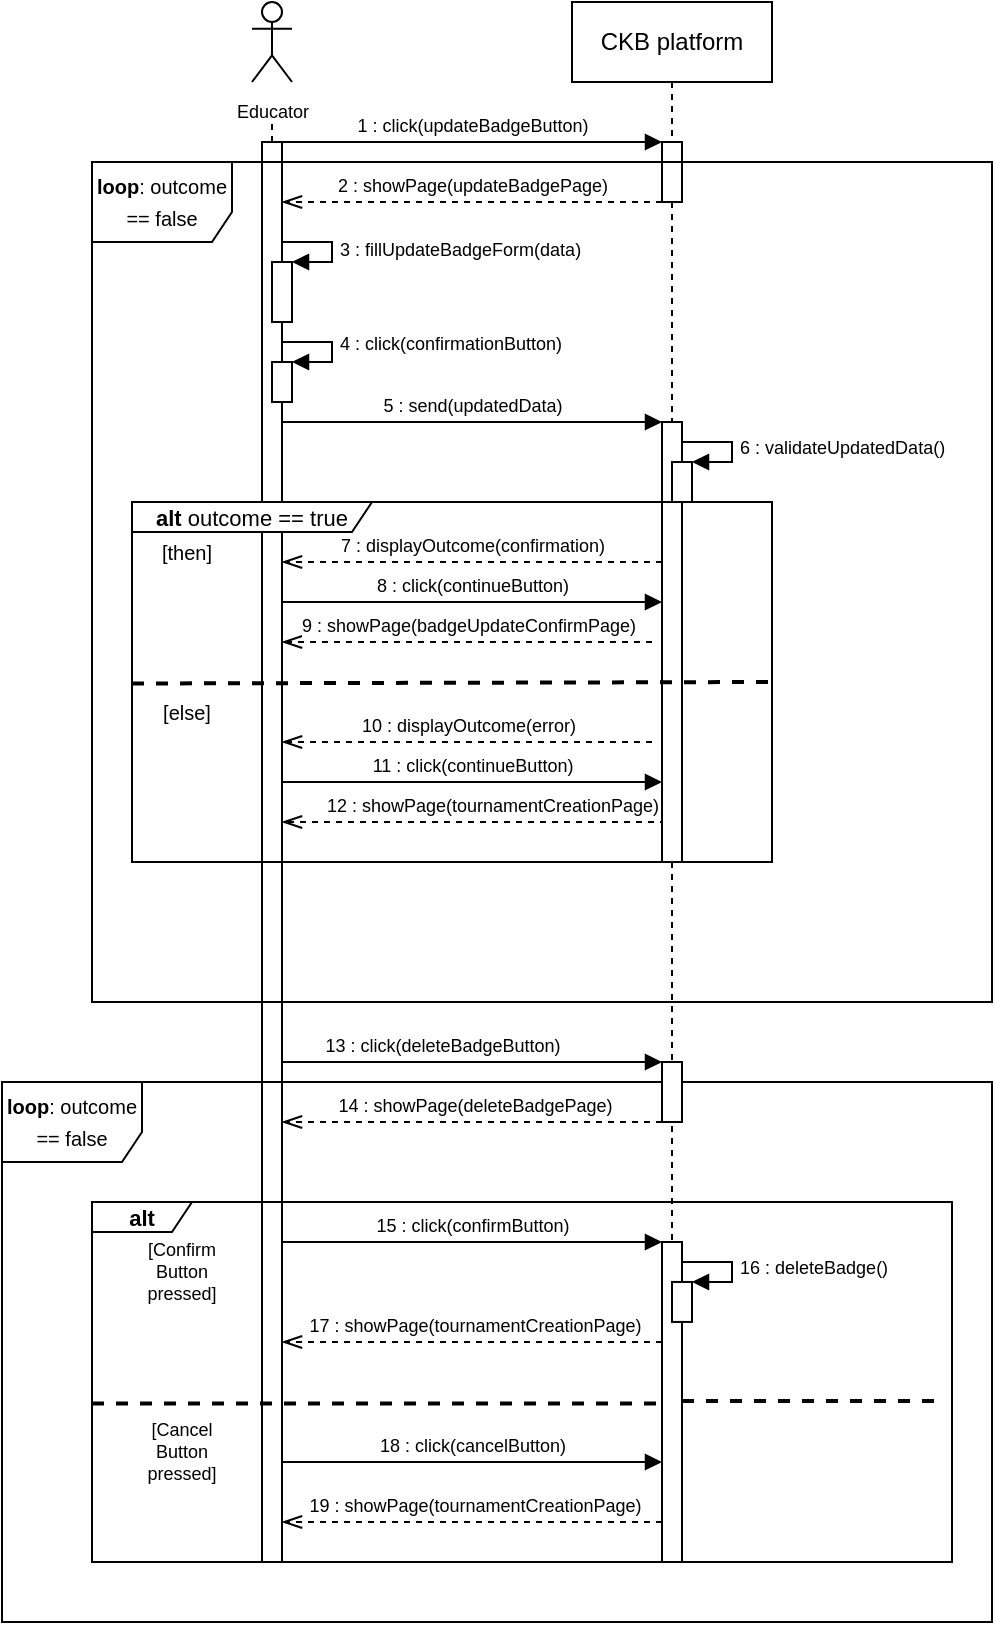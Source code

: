 <mxfile version="22.1.5" type="device">
  <diagram name="Page-1" id="2YBvvXClWsGukQMizWep">
    <mxGraphModel dx="704" dy="627" grid="1" gridSize="10" guides="1" tooltips="1" connect="1" arrows="1" fold="1" page="1" pageScale="1" pageWidth="850" pageHeight="1100" math="0" shadow="0">
      <root>
        <mxCell id="0" />
        <mxCell id="1" parent="0" />
        <mxCell id="QFnC96fmeQrWTmHDwa4i-30" value="CKB platform" style="shape=umlLifeline;perimeter=lifelinePerimeter;whiteSpace=wrap;html=1;container=0;dropTarget=0;collapsible=0;recursiveResize=0;outlineConnect=0;portConstraint=eastwest;newEdgeStyle={&quot;edgeStyle&quot;:&quot;elbowEdgeStyle&quot;,&quot;elbow&quot;:&quot;vertical&quot;,&quot;curved&quot;:0,&quot;rounded&quot;:0};" vertex="1" parent="1">
          <mxGeometry x="570" y="370" width="100" height="780" as="geometry" />
        </mxCell>
        <mxCell id="QFnC96fmeQrWTmHDwa4i-31" value="" style="html=1;points=[];perimeter=orthogonalPerimeter;outlineConnect=0;targetShapes=umlLifeline;portConstraint=eastwest;newEdgeStyle={&quot;edgeStyle&quot;:&quot;elbowEdgeStyle&quot;,&quot;elbow&quot;:&quot;vertical&quot;,&quot;curved&quot;:0,&quot;rounded&quot;:0};" vertex="1" parent="QFnC96fmeQrWTmHDwa4i-30">
          <mxGeometry x="45" y="70" width="10" height="30" as="geometry" />
        </mxCell>
        <mxCell id="QFnC96fmeQrWTmHDwa4i-32" value="" style="html=1;points=[];perimeter=orthogonalPerimeter;outlineConnect=0;targetShapes=umlLifeline;portConstraint=eastwest;newEdgeStyle={&quot;edgeStyle&quot;:&quot;elbowEdgeStyle&quot;,&quot;elbow&quot;:&quot;vertical&quot;,&quot;curved&quot;:0,&quot;rounded&quot;:0};" vertex="1" parent="QFnC96fmeQrWTmHDwa4i-30">
          <mxGeometry x="45" y="210" width="10" height="220" as="geometry" />
        </mxCell>
        <mxCell id="QFnC96fmeQrWTmHDwa4i-33" value="" style="html=1;points=[[0,0,0,0,5],[0,1,0,0,-5],[1,0,0,0,5],[1,1,0,0,-5]];perimeter=orthogonalPerimeter;outlineConnect=0;targetShapes=umlLifeline;portConstraint=eastwest;newEdgeStyle={&quot;curved&quot;:0,&quot;rounded&quot;:0};" vertex="1" parent="QFnC96fmeQrWTmHDwa4i-30">
          <mxGeometry x="50" y="230" width="10" height="20" as="geometry" />
        </mxCell>
        <mxCell id="QFnC96fmeQrWTmHDwa4i-34" value="&lt;font style=&quot;font-size: 9px;&quot;&gt;6 : validate&lt;/font&gt;&lt;font style=&quot;font-size: 9px;&quot;&gt;UpdatedData&lt;/font&gt;&lt;font style=&quot;font-size: 9px;&quot;&gt;()&lt;/font&gt;" style="html=1;align=left;spacingLeft=2;endArrow=block;rounded=0;edgeStyle=orthogonalEdgeStyle;curved=0;rounded=0;" edge="1" parent="QFnC96fmeQrWTmHDwa4i-30" target="QFnC96fmeQrWTmHDwa4i-33">
          <mxGeometry relative="1" as="geometry">
            <mxPoint x="55" y="220.034" as="sourcePoint" />
            <Array as="points">
              <mxPoint x="80" y="220" />
              <mxPoint x="80" y="230" />
            </Array>
            <mxPoint x="55.0" y="200" as="targetPoint" />
          </mxGeometry>
        </mxCell>
        <mxCell id="QFnC96fmeQrWTmHDwa4i-35" value="&lt;font style=&quot;font-size: 9px;&quot;&gt;Educator&lt;/font&gt;" style="shape=umlActor;verticalLabelPosition=bottom;verticalAlign=top;html=1;outlineConnect=0;" vertex="1" parent="1">
          <mxGeometry x="410" y="370" width="20" height="40" as="geometry" />
        </mxCell>
        <mxCell id="QFnC96fmeQrWTmHDwa4i-36" value="" style="endArrow=none;dashed=1;html=1;rounded=0;" edge="1" parent="1" source="QFnC96fmeQrWTmHDwa4i-38">
          <mxGeometry width="50" height="50" relative="1" as="geometry">
            <mxPoint x="420" y="680" as="sourcePoint" />
            <mxPoint x="420" y="430" as="targetPoint" />
          </mxGeometry>
        </mxCell>
        <mxCell id="QFnC96fmeQrWTmHDwa4i-37" value="" style="endArrow=none;dashed=1;html=1;rounded=0;" edge="1" parent="1">
          <mxGeometry width="50" height="50" relative="1" as="geometry">
            <mxPoint x="420" y="800" as="sourcePoint" />
            <mxPoint x="420" y="790.0" as="targetPoint" />
          </mxGeometry>
        </mxCell>
        <mxCell id="QFnC96fmeQrWTmHDwa4i-38" value="" style="html=1;points=[];perimeter=orthogonalPerimeter;outlineConnect=0;targetShapes=umlLifeline;portConstraint=eastwest;newEdgeStyle={&quot;edgeStyle&quot;:&quot;elbowEdgeStyle&quot;,&quot;elbow&quot;:&quot;vertical&quot;,&quot;curved&quot;:0,&quot;rounded&quot;:0};" vertex="1" parent="1">
          <mxGeometry x="415" y="440" width="10" height="710" as="geometry" />
        </mxCell>
        <mxCell id="QFnC96fmeQrWTmHDwa4i-39" value="&lt;font style=&quot;font-size: 9px;&quot;&gt;1 : click(updateBadgeButton)&lt;/font&gt;" style="html=1;verticalAlign=bottom;endArrow=block;edgeStyle=elbowEdgeStyle;elbow=vertical;curved=0;rounded=0;" edge="1" parent="1" source="QFnC96fmeQrWTmHDwa4i-38" target="QFnC96fmeQrWTmHDwa4i-31">
          <mxGeometry relative="1" as="geometry">
            <mxPoint x="460" y="440" as="sourcePoint" />
            <Array as="points">
              <mxPoint x="540" y="440" />
            </Array>
            <mxPoint x="625" y="440" as="targetPoint" />
          </mxGeometry>
        </mxCell>
        <mxCell id="QFnC96fmeQrWTmHDwa4i-40" value="&lt;font style=&quot;font-size: 9px;&quot;&gt;2 : showPage(updateBadgePage)&lt;/font&gt;" style="html=1;verticalAlign=bottom;endArrow=openThin;dashed=1;endSize=8;edgeStyle=elbowEdgeStyle;elbow=vertical;curved=0;rounded=0;endFill=0;" edge="1" parent="1" source="QFnC96fmeQrWTmHDwa4i-31" target="QFnC96fmeQrWTmHDwa4i-38">
          <mxGeometry relative="1" as="geometry">
            <mxPoint x="460" y="470" as="targetPoint" />
            <Array as="points">
              <mxPoint x="515" y="470" />
            </Array>
            <mxPoint x="590" y="470" as="sourcePoint" />
          </mxGeometry>
        </mxCell>
        <mxCell id="QFnC96fmeQrWTmHDwa4i-41" value="" style="html=1;points=[[0,0,0,0,5],[0,1,0,0,-5],[1,0,0,0,5],[1,1,0,0,-5]];perimeter=orthogonalPerimeter;outlineConnect=0;targetShapes=umlLifeline;portConstraint=eastwest;newEdgeStyle={&quot;curved&quot;:0,&quot;rounded&quot;:0};" vertex="1" parent="1">
          <mxGeometry x="420" y="500" width="10" height="30" as="geometry" />
        </mxCell>
        <mxCell id="QFnC96fmeQrWTmHDwa4i-42" value="&lt;font style=&quot;font-size: 9px;&quot;&gt;5 : send(updatedData)&lt;/font&gt;" style="html=1;verticalAlign=bottom;endArrow=block;edgeStyle=elbowEdgeStyle;elbow=vertical;curved=0;rounded=0;" edge="1" parent="1">
          <mxGeometry relative="1" as="geometry">
            <mxPoint x="425.0" y="580" as="sourcePoint" />
            <Array as="points">
              <mxPoint x="540" y="580" />
            </Array>
            <mxPoint x="615" y="580" as="targetPoint" />
          </mxGeometry>
        </mxCell>
        <mxCell id="QFnC96fmeQrWTmHDwa4i-43" value="&lt;font style=&quot;font-size: 9px;&quot;&gt;7 : displayOutcome(confirmation)&lt;/font&gt;" style="html=1;verticalAlign=bottom;endArrow=openThin;dashed=1;endSize=8;edgeStyle=elbowEdgeStyle;elbow=vertical;curved=0;rounded=0;endFill=0;" edge="1" parent="1">
          <mxGeometry relative="1" as="geometry">
            <mxPoint x="425.0" y="650" as="targetPoint" />
            <Array as="points">
              <mxPoint x="520" y="650" />
            </Array>
            <mxPoint x="615" y="650" as="sourcePoint" />
          </mxGeometry>
        </mxCell>
        <mxCell id="QFnC96fmeQrWTmHDwa4i-44" value="&lt;b&gt;alt &lt;/b&gt;outcome == true" style="shape=umlFrame;whiteSpace=wrap;html=1;pointerEvents=0;width=120;height=15;fontSize=11;" vertex="1" parent="1">
          <mxGeometry x="350" y="620" width="320" height="180" as="geometry" />
        </mxCell>
        <mxCell id="QFnC96fmeQrWTmHDwa4i-45" value="[then]" style="text;html=1;strokeColor=none;fillColor=none;align=center;verticalAlign=middle;whiteSpace=wrap;rounded=0;fontSize=10;" vertex="1" parent="1">
          <mxGeometry x="360" y="640" width="35" height="10" as="geometry" />
        </mxCell>
        <mxCell id="QFnC96fmeQrWTmHDwa4i-46" value="" style="endArrow=none;dashed=1;html=1;rounded=0;exitX=0.001;exitY=0.409;exitDx=0;exitDy=0;exitPerimeter=0;strokeWidth=2;" edge="1" parent="1">
          <mxGeometry width="50" height="50" relative="1" as="geometry">
            <mxPoint x="350" y="710.75" as="sourcePoint" />
            <mxPoint x="670" y="710" as="targetPoint" />
          </mxGeometry>
        </mxCell>
        <mxCell id="QFnC96fmeQrWTmHDwa4i-47" value="[else]" style="text;html=1;strokeColor=none;fillColor=none;align=center;verticalAlign=middle;whiteSpace=wrap;rounded=0;fontSize=10;" vertex="1" parent="1">
          <mxGeometry x="360" y="720" width="35" height="10" as="geometry" />
        </mxCell>
        <mxCell id="QFnC96fmeQrWTmHDwa4i-48" value="&lt;font style=&quot;font-size: 9px;&quot;&gt;10 : displayOutcome(error)&lt;/font&gt;" style="html=1;verticalAlign=bottom;endArrow=openThin;dashed=1;endSize=8;edgeStyle=elbowEdgeStyle;elbow=vertical;curved=0;rounded=0;endFill=0;" edge="1" parent="1">
          <mxGeometry relative="1" as="geometry">
            <mxPoint x="425" y="740" as="targetPoint" />
            <Array as="points">
              <mxPoint x="520" y="740" />
            </Array>
            <mxPoint x="610" y="740" as="sourcePoint" />
          </mxGeometry>
        </mxCell>
        <mxCell id="QFnC96fmeQrWTmHDwa4i-49" value="&lt;font style=&quot;font-size: 9px;&quot;&gt;3 : fillUpdateBadgeForm(data)&lt;/font&gt;" style="html=1;align=left;spacingLeft=2;endArrow=block;rounded=0;edgeStyle=orthogonalEdgeStyle;curved=0;rounded=0;" edge="1" parent="1" source="QFnC96fmeQrWTmHDwa4i-38" target="QFnC96fmeQrWTmHDwa4i-41">
          <mxGeometry relative="1" as="geometry">
            <mxPoint x="430" y="490" as="sourcePoint" />
            <Array as="points">
              <mxPoint x="450" y="490" />
              <mxPoint x="450" y="500" />
            </Array>
            <mxPoint x="435" y="520" as="targetPoint" />
          </mxGeometry>
        </mxCell>
        <mxCell id="QFnC96fmeQrWTmHDwa4i-50" value="&lt;p style=&quot;line-height: 120%;&quot;&gt;&lt;font style=&quot;font-size: 10px;&quot;&gt;&lt;b&gt;loop&lt;/b&gt;: outcome == false&lt;/font&gt;&lt;/p&gt;" style="shape=umlFrame;whiteSpace=wrap;html=1;pointerEvents=0;width=70;height=40;verticalAlign=middle;horizontal=1;labelPosition=center;verticalLabelPosition=middle;align=center;" vertex="1" parent="1">
          <mxGeometry x="330" y="450" width="450" height="420" as="geometry" />
        </mxCell>
        <mxCell id="QFnC96fmeQrWTmHDwa4i-51" value="" style="html=1;points=[[0,0,0,0,5],[0,1,0,0,-5],[1,0,0,0,5],[1,1,0,0,-5]];perimeter=orthogonalPerimeter;outlineConnect=0;targetShapes=umlLifeline;portConstraint=eastwest;newEdgeStyle={&quot;curved&quot;:0,&quot;rounded&quot;:0};" vertex="1" parent="1">
          <mxGeometry x="420" y="550" width="10" height="20" as="geometry" />
        </mxCell>
        <mxCell id="QFnC96fmeQrWTmHDwa4i-52" value="&lt;font style=&quot;font-size: 9px;&quot;&gt;4 : click(confirmationButton)&lt;/font&gt;" style="html=1;align=left;spacingLeft=2;endArrow=block;rounded=0;edgeStyle=orthogonalEdgeStyle;curved=0;rounded=0;" edge="1" parent="1" target="QFnC96fmeQrWTmHDwa4i-51" source="QFnC96fmeQrWTmHDwa4i-51">
          <mxGeometry x="0.076" relative="1" as="geometry">
            <mxPoint x="425" y="590" as="sourcePoint" />
            <Array as="points">
              <mxPoint x="425" y="540" />
              <mxPoint x="450" y="540" />
              <mxPoint x="450" y="550" />
            </Array>
            <mxPoint x="435" y="620" as="targetPoint" />
            <mxPoint as="offset" />
          </mxGeometry>
        </mxCell>
        <mxCell id="QFnC96fmeQrWTmHDwa4i-55" value="&lt;font style=&quot;font-size: 9px;&quot;&gt;8 : click(continueButton)&lt;/font&gt;" style="html=1;verticalAlign=bottom;endArrow=block;edgeStyle=elbowEdgeStyle;elbow=vertical;curved=0;rounded=0;" edge="1" parent="1" target="QFnC96fmeQrWTmHDwa4i-32">
          <mxGeometry relative="1" as="geometry">
            <mxPoint x="425" y="670" as="sourcePoint" />
            <Array as="points">
              <mxPoint x="540" y="670" />
            </Array>
            <mxPoint x="610" y="670" as="targetPoint" />
          </mxGeometry>
        </mxCell>
        <mxCell id="QFnC96fmeQrWTmHDwa4i-56" value="&lt;font style=&quot;font-size: 9px;&quot;&gt;9 : showPage(badgeUpdateConfirmPage)&lt;/font&gt;" style="html=1;verticalAlign=bottom;endArrow=openThin;dashed=1;endSize=8;edgeStyle=elbowEdgeStyle;elbow=vertical;curved=0;rounded=0;endFill=0;" edge="1" parent="1">
          <mxGeometry relative="1" as="geometry">
            <mxPoint x="425" y="690" as="targetPoint" />
            <Array as="points">
              <mxPoint x="520" y="690" />
            </Array>
            <mxPoint x="610" y="690" as="sourcePoint" />
          </mxGeometry>
        </mxCell>
        <mxCell id="QFnC96fmeQrWTmHDwa4i-57" value="&lt;font style=&quot;font-size: 9px;&quot;&gt;11 : click(continueButton)&lt;/font&gt;" style="html=1;verticalAlign=bottom;endArrow=block;edgeStyle=elbowEdgeStyle;elbow=vertical;curved=0;rounded=0;" edge="1" parent="1">
          <mxGeometry relative="1" as="geometry">
            <mxPoint x="425" y="760" as="sourcePoint" />
            <Array as="points">
              <mxPoint x="540" y="760" />
            </Array>
            <mxPoint x="615" y="760.0" as="targetPoint" />
          </mxGeometry>
        </mxCell>
        <mxCell id="QFnC96fmeQrWTmHDwa4i-58" value="&lt;font style=&quot;font-size: 9px;&quot;&gt;12 : showPage(tournamentCreationPage)&lt;/font&gt;" style="html=1;verticalAlign=bottom;endArrow=openThin;dashed=1;endSize=8;edgeStyle=elbowEdgeStyle;elbow=vertical;curved=0;rounded=0;endFill=0;" edge="1" parent="1">
          <mxGeometry relative="1" as="geometry">
            <mxPoint x="425" y="780" as="targetPoint" />
            <Array as="points">
              <mxPoint x="520" y="780" />
            </Array>
            <mxPoint x="615" y="760.0" as="sourcePoint" />
          </mxGeometry>
        </mxCell>
        <mxCell id="QFnC96fmeQrWTmHDwa4i-59" value="&lt;p style=&quot;line-height: 120%;&quot;&gt;&lt;font style=&quot;font-size: 10px;&quot;&gt;&lt;b&gt;loop&lt;/b&gt;: outcome == false&lt;/font&gt;&lt;/p&gt;" style="shape=umlFrame;whiteSpace=wrap;html=1;pointerEvents=0;width=70;height=40;verticalAlign=middle;horizontal=1;labelPosition=center;verticalLabelPosition=middle;align=center;" vertex="1" parent="1">
          <mxGeometry x="285" y="910" width="495" height="270" as="geometry" />
        </mxCell>
        <mxCell id="QFnC96fmeQrWTmHDwa4i-61" value="&lt;font style=&quot;font-size: 9px;&quot;&gt;13 : click(deleteBadgeButton)&lt;/font&gt;" style="html=1;verticalAlign=bottom;endArrow=block;edgeStyle=elbowEdgeStyle;elbow=vertical;curved=0;rounded=0;" edge="1" parent="1" target="QFnC96fmeQrWTmHDwa4i-62">
          <mxGeometry relative="1" as="geometry">
            <mxPoint x="425" y="930" as="sourcePoint" />
            <Array as="points">
              <mxPoint x="540" y="900" />
            </Array>
            <mxPoint x="615" y="930" as="targetPoint" />
          </mxGeometry>
        </mxCell>
        <mxCell id="QFnC96fmeQrWTmHDwa4i-62" value="" style="html=1;points=[];perimeter=orthogonalPerimeter;outlineConnect=0;targetShapes=umlLifeline;portConstraint=eastwest;newEdgeStyle={&quot;edgeStyle&quot;:&quot;elbowEdgeStyle&quot;,&quot;elbow&quot;:&quot;vertical&quot;,&quot;curved&quot;:0,&quot;rounded&quot;:0};" vertex="1" parent="1">
          <mxGeometry x="615" y="900" width="10" height="30" as="geometry" />
        </mxCell>
        <mxCell id="QFnC96fmeQrWTmHDwa4i-71" value="&lt;b&gt;alt &lt;/b&gt;" style="shape=umlFrame;whiteSpace=wrap;html=1;pointerEvents=0;width=50;height=15;fontSize=11;" vertex="1" parent="1">
          <mxGeometry x="330" y="970" width="430" height="180" as="geometry" />
        </mxCell>
        <mxCell id="QFnC96fmeQrWTmHDwa4i-73" value="&lt;div style=&quot;font-size: 9px;&quot;&gt;&lt;font style=&quot;font-size: 9px;&quot;&gt;[Confirm&lt;/font&gt;&lt;/div&gt;&lt;div style=&quot;font-size: 9px;&quot;&gt;&lt;font style=&quot;font-size: 9px;&quot;&gt;Button&lt;br&gt;pressed]&lt;/font&gt;&lt;/div&gt;" style="text;html=1;strokeColor=none;fillColor=none;align=center;verticalAlign=middle;whiteSpace=wrap;rounded=0;fontSize=10;" vertex="1" parent="1">
          <mxGeometry x="350" y="1000" width="50" height="10" as="geometry" />
        </mxCell>
        <mxCell id="QFnC96fmeQrWTmHDwa4i-74" value="" style="endArrow=none;dashed=1;html=1;rounded=0;strokeWidth=2;entryX=0.991;entryY=0.553;entryDx=0;entryDy=0;entryPerimeter=0;" edge="1" parent="1" source="QFnC96fmeQrWTmHDwa4i-82" target="QFnC96fmeQrWTmHDwa4i-71">
          <mxGeometry width="50" height="50" relative="1" as="geometry">
            <mxPoint x="330" y="1070.75" as="sourcePoint" />
            <mxPoint x="650" y="1070" as="targetPoint" />
          </mxGeometry>
        </mxCell>
        <mxCell id="QFnC96fmeQrWTmHDwa4i-75" value="&lt;div style=&quot;font-size: 9px;&quot;&gt;&lt;font style=&quot;font-size: 9px;&quot;&gt;[Cancel&lt;/font&gt;&lt;/div&gt;&lt;div style=&quot;font-size: 9px;&quot;&gt;&lt;font style=&quot;font-size: 9px;&quot;&gt;Button&lt;br&gt;pressed]&lt;/font&gt;&lt;/div&gt;" style="text;html=1;strokeColor=none;fillColor=none;align=center;verticalAlign=middle;whiteSpace=wrap;rounded=0;fontSize=10;" vertex="1" parent="1">
          <mxGeometry x="350" y="1090" width="50" height="10" as="geometry" />
        </mxCell>
        <mxCell id="QFnC96fmeQrWTmHDwa4i-76" value="&lt;font style=&quot;font-size: 9px;&quot;&gt;&amp;nbsp;&lt;/font&gt;&lt;font style=&quot;font-size: 9px;&quot;&gt;14&lt;/font&gt;&lt;font style=&quot;font-size: 9px;&quot;&gt; : showPage(deleteBadgePage)&lt;/font&gt;" style="html=1;verticalAlign=bottom;endArrow=openThin;dashed=1;endSize=8;edgeStyle=elbowEdgeStyle;elbow=vertical;curved=0;rounded=0;endFill=0;" edge="1" parent="1">
          <mxGeometry relative="1" as="geometry">
            <mxPoint x="425" y="930" as="targetPoint" />
            <Array as="points">
              <mxPoint x="515" y="930" />
            </Array>
            <mxPoint x="615" y="930" as="sourcePoint" />
          </mxGeometry>
        </mxCell>
        <mxCell id="QFnC96fmeQrWTmHDwa4i-81" value="&lt;font style=&quot;font-size: 9px;&quot;&gt;15 : click(confirmButton)&lt;/font&gt;" style="html=1;verticalAlign=bottom;endArrow=block;edgeStyle=elbowEdgeStyle;elbow=vertical;curved=0;rounded=0;" edge="1" parent="1">
          <mxGeometry relative="1" as="geometry">
            <mxPoint x="425" y="990" as="sourcePoint" />
            <Array as="points">
              <mxPoint x="540" y="990" />
            </Array>
            <mxPoint x="615" y="990.0" as="targetPoint" />
          </mxGeometry>
        </mxCell>
        <mxCell id="QFnC96fmeQrWTmHDwa4i-83" value="" style="endArrow=none;dashed=1;html=1;rounded=0;exitX=0.001;exitY=0.409;exitDx=0;exitDy=0;exitPerimeter=0;strokeWidth=2;" edge="1" parent="1" target="QFnC96fmeQrWTmHDwa4i-82">
          <mxGeometry width="50" height="50" relative="1" as="geometry">
            <mxPoint x="330" y="1070.75" as="sourcePoint" />
            <mxPoint x="650" y="1070" as="targetPoint" />
          </mxGeometry>
        </mxCell>
        <mxCell id="QFnC96fmeQrWTmHDwa4i-82" value="" style="html=1;points=[];perimeter=orthogonalPerimeter;outlineConnect=0;targetShapes=umlLifeline;portConstraint=eastwest;newEdgeStyle={&quot;edgeStyle&quot;:&quot;elbowEdgeStyle&quot;,&quot;elbow&quot;:&quot;vertical&quot;,&quot;curved&quot;:0,&quot;rounded&quot;:0};" vertex="1" parent="1">
          <mxGeometry x="615" y="990" width="10" height="160" as="geometry" />
        </mxCell>
        <mxCell id="QFnC96fmeQrWTmHDwa4i-86" value="" style="html=1;points=[[0,0,0,0,5],[0,1,0,0,-5],[1,0,0,0,5],[1,1,0,0,-5]];perimeter=orthogonalPerimeter;outlineConnect=0;targetShapes=umlLifeline;portConstraint=eastwest;newEdgeStyle={&quot;curved&quot;:0,&quot;rounded&quot;:0};" vertex="1" parent="1">
          <mxGeometry x="620" y="1009.97" width="10" height="20" as="geometry" />
        </mxCell>
        <mxCell id="QFnC96fmeQrWTmHDwa4i-87" value="&lt;font style=&quot;font-size: 9px;&quot;&gt;16 : deleteBadge&lt;/font&gt;&lt;font style=&quot;font-size: 9px;&quot;&gt;()&lt;/font&gt;" style="html=1;align=left;spacingLeft=2;endArrow=block;rounded=0;edgeStyle=orthogonalEdgeStyle;curved=0;rounded=0;" edge="1" parent="1" target="QFnC96fmeQrWTmHDwa4i-86">
          <mxGeometry relative="1" as="geometry">
            <mxPoint x="625" y="1000.004" as="sourcePoint" />
            <Array as="points">
              <mxPoint x="650" y="1000" />
              <mxPoint x="650" y="1010" />
            </Array>
            <mxPoint x="625.0" y="979.97" as="targetPoint" />
          </mxGeometry>
        </mxCell>
        <mxCell id="QFnC96fmeQrWTmHDwa4i-88" value="&lt;font style=&quot;font-size: 9px;&quot;&gt;&amp;nbsp;&lt;/font&gt;&lt;font style=&quot;font-size: 9px;&quot;&gt;17&lt;/font&gt;&lt;font style=&quot;font-size: 9px;&quot;&gt; : showPage(tournamentCreationPage)&lt;/font&gt;" style="html=1;verticalAlign=bottom;endArrow=openThin;dashed=1;endSize=8;edgeStyle=elbowEdgeStyle;elbow=vertical;curved=0;rounded=0;endFill=0;" edge="1" parent="1">
          <mxGeometry relative="1" as="geometry">
            <mxPoint x="425" y="1040" as="targetPoint" />
            <Array as="points">
              <mxPoint x="515" y="1040" />
            </Array>
            <mxPoint x="615" y="1040" as="sourcePoint" />
          </mxGeometry>
        </mxCell>
        <mxCell id="QFnC96fmeQrWTmHDwa4i-90" value="&lt;font style=&quot;font-size: 9px;&quot;&gt;18 : click(cancelButton)&lt;/font&gt;" style="html=1;verticalAlign=bottom;endArrow=block;edgeStyle=elbowEdgeStyle;elbow=vertical;curved=0;rounded=0;" edge="1" parent="1">
          <mxGeometry relative="1" as="geometry">
            <mxPoint x="425" y="1100" as="sourcePoint" />
            <Array as="points">
              <mxPoint x="540" y="1100" />
            </Array>
            <mxPoint x="615" y="1100.0" as="targetPoint" />
          </mxGeometry>
        </mxCell>
        <mxCell id="QFnC96fmeQrWTmHDwa4i-93" value="&lt;font style=&quot;font-size: 9px;&quot;&gt;&amp;nbsp;&lt;/font&gt;&lt;font style=&quot;font-size: 9px;&quot;&gt;19&lt;/font&gt;&lt;font style=&quot;font-size: 9px;&quot;&gt; : showPage(tournamentCreationPage)&lt;/font&gt;" style="html=1;verticalAlign=bottom;endArrow=openThin;dashed=1;endSize=8;edgeStyle=elbowEdgeStyle;elbow=vertical;curved=0;rounded=0;endFill=0;" edge="1" parent="1">
          <mxGeometry relative="1" as="geometry">
            <mxPoint x="425" y="1130" as="targetPoint" />
            <Array as="points">
              <mxPoint x="515" y="1130" />
            </Array>
            <mxPoint x="615" y="1130" as="sourcePoint" />
          </mxGeometry>
        </mxCell>
      </root>
    </mxGraphModel>
  </diagram>
</mxfile>
